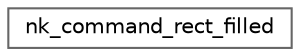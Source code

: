 digraph "类继承关系图"
{
 // LATEX_PDF_SIZE
  bgcolor="transparent";
  edge [fontname=Helvetica,fontsize=10,labelfontname=Helvetica,labelfontsize=10];
  node [fontname=Helvetica,fontsize=10,shape=box,height=0.2,width=0.4];
  rankdir="LR";
  Node0 [id="Node000000",label="nk_command_rect_filled",height=0.2,width=0.4,color="grey40", fillcolor="white", style="filled",URL="$structnk__command__rect__filled.html",tooltip=" "];
}

